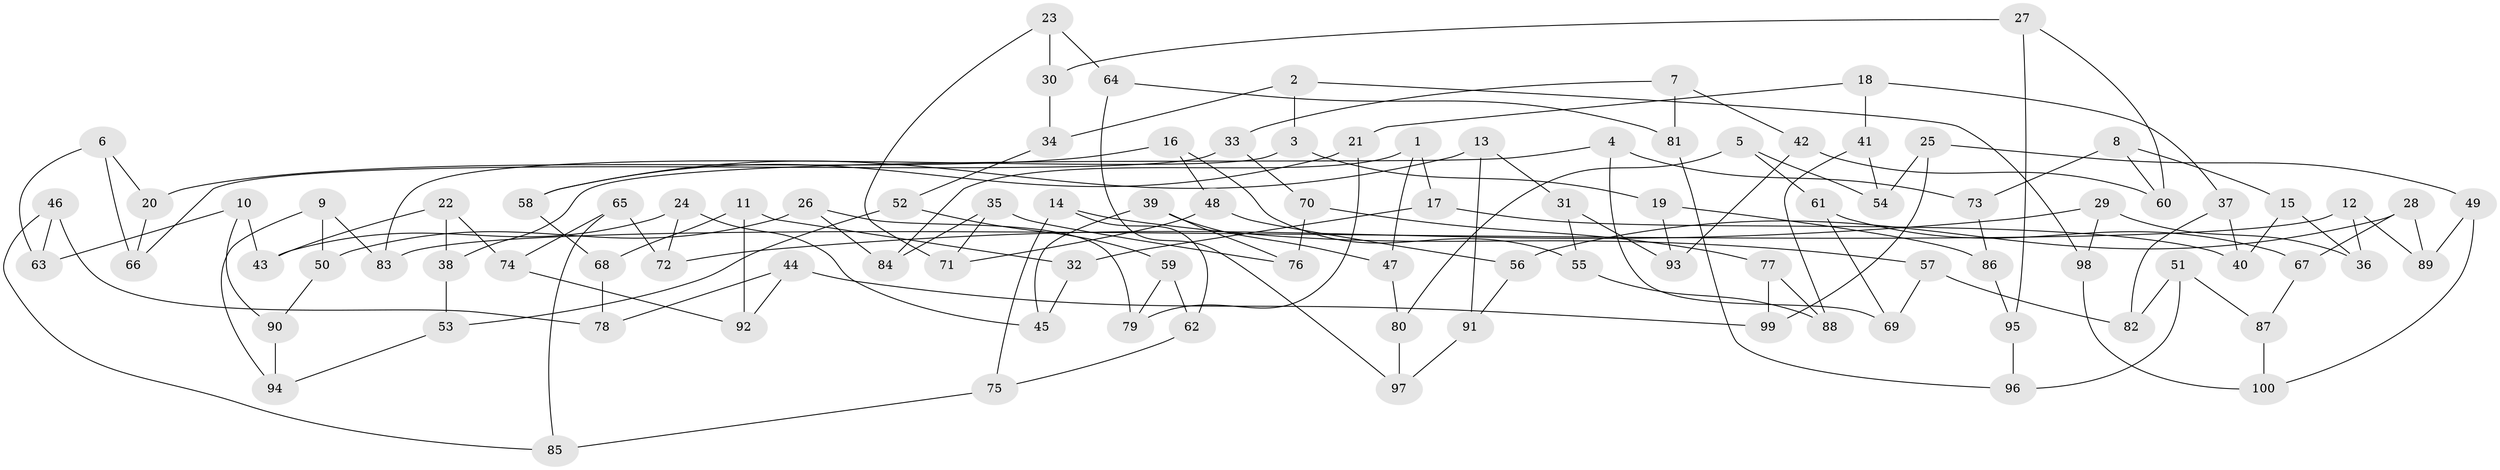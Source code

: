 // Generated by graph-tools (version 1.1) at 2025/11/02/21/25 10:11:16]
// undirected, 100 vertices, 150 edges
graph export_dot {
graph [start="1"]
  node [color=gray90,style=filled];
  1;
  2;
  3;
  4;
  5;
  6;
  7;
  8;
  9;
  10;
  11;
  12;
  13;
  14;
  15;
  16;
  17;
  18;
  19;
  20;
  21;
  22;
  23;
  24;
  25;
  26;
  27;
  28;
  29;
  30;
  31;
  32;
  33;
  34;
  35;
  36;
  37;
  38;
  39;
  40;
  41;
  42;
  43;
  44;
  45;
  46;
  47;
  48;
  49;
  50;
  51;
  52;
  53;
  54;
  55;
  56;
  57;
  58;
  59;
  60;
  61;
  62;
  63;
  64;
  65;
  66;
  67;
  68;
  69;
  70;
  71;
  72;
  73;
  74;
  75;
  76;
  77;
  78;
  79;
  80;
  81;
  82;
  83;
  84;
  85;
  86;
  87;
  88;
  89;
  90;
  91;
  92;
  93;
  94;
  95;
  96;
  97;
  98;
  99;
  100;
  1 -- 47;
  1 -- 17;
  1 -- 84;
  2 -- 34;
  2 -- 98;
  2 -- 3;
  3 -- 83;
  3 -- 19;
  4 -- 69;
  4 -- 73;
  4 -- 38;
  5 -- 54;
  5 -- 61;
  5 -- 80;
  6 -- 63;
  6 -- 66;
  6 -- 20;
  7 -- 33;
  7 -- 42;
  7 -- 81;
  8 -- 15;
  8 -- 73;
  8 -- 60;
  9 -- 94;
  9 -- 83;
  9 -- 50;
  10 -- 63;
  10 -- 43;
  10 -- 90;
  11 -- 68;
  11 -- 32;
  11 -- 92;
  12 -- 83;
  12 -- 36;
  12 -- 89;
  13 -- 91;
  13 -- 58;
  13 -- 31;
  14 -- 75;
  14 -- 62;
  14 -- 57;
  15 -- 40;
  15 -- 36;
  16 -- 20;
  16 -- 48;
  16 -- 55;
  17 -- 32;
  17 -- 40;
  18 -- 21;
  18 -- 37;
  18 -- 41;
  19 -- 86;
  19 -- 93;
  20 -- 66;
  21 -- 58;
  21 -- 79;
  22 -- 38;
  22 -- 43;
  22 -- 74;
  23 -- 30;
  23 -- 64;
  23 -- 71;
  24 -- 45;
  24 -- 43;
  24 -- 72;
  25 -- 54;
  25 -- 49;
  25 -- 99;
  26 -- 79;
  26 -- 50;
  26 -- 84;
  27 -- 30;
  27 -- 60;
  27 -- 95;
  28 -- 89;
  28 -- 67;
  28 -- 56;
  29 -- 72;
  29 -- 36;
  29 -- 98;
  30 -- 34;
  31 -- 93;
  31 -- 55;
  32 -- 45;
  33 -- 70;
  33 -- 66;
  34 -- 52;
  35 -- 76;
  35 -- 84;
  35 -- 71;
  37 -- 40;
  37 -- 82;
  38 -- 53;
  39 -- 45;
  39 -- 47;
  39 -- 76;
  41 -- 88;
  41 -- 54;
  42 -- 60;
  42 -- 93;
  44 -- 78;
  44 -- 99;
  44 -- 92;
  46 -- 63;
  46 -- 78;
  46 -- 85;
  47 -- 80;
  48 -- 71;
  48 -- 56;
  49 -- 100;
  49 -- 89;
  50 -- 90;
  51 -- 82;
  51 -- 87;
  51 -- 96;
  52 -- 53;
  52 -- 59;
  53 -- 94;
  55 -- 88;
  56 -- 91;
  57 -- 82;
  57 -- 69;
  58 -- 68;
  59 -- 62;
  59 -- 79;
  61 -- 69;
  61 -- 67;
  62 -- 75;
  64 -- 97;
  64 -- 81;
  65 -- 85;
  65 -- 74;
  65 -- 72;
  67 -- 87;
  68 -- 78;
  70 -- 76;
  70 -- 77;
  73 -- 86;
  74 -- 92;
  75 -- 85;
  77 -- 88;
  77 -- 99;
  80 -- 97;
  81 -- 96;
  86 -- 95;
  87 -- 100;
  90 -- 94;
  91 -- 97;
  95 -- 96;
  98 -- 100;
}
